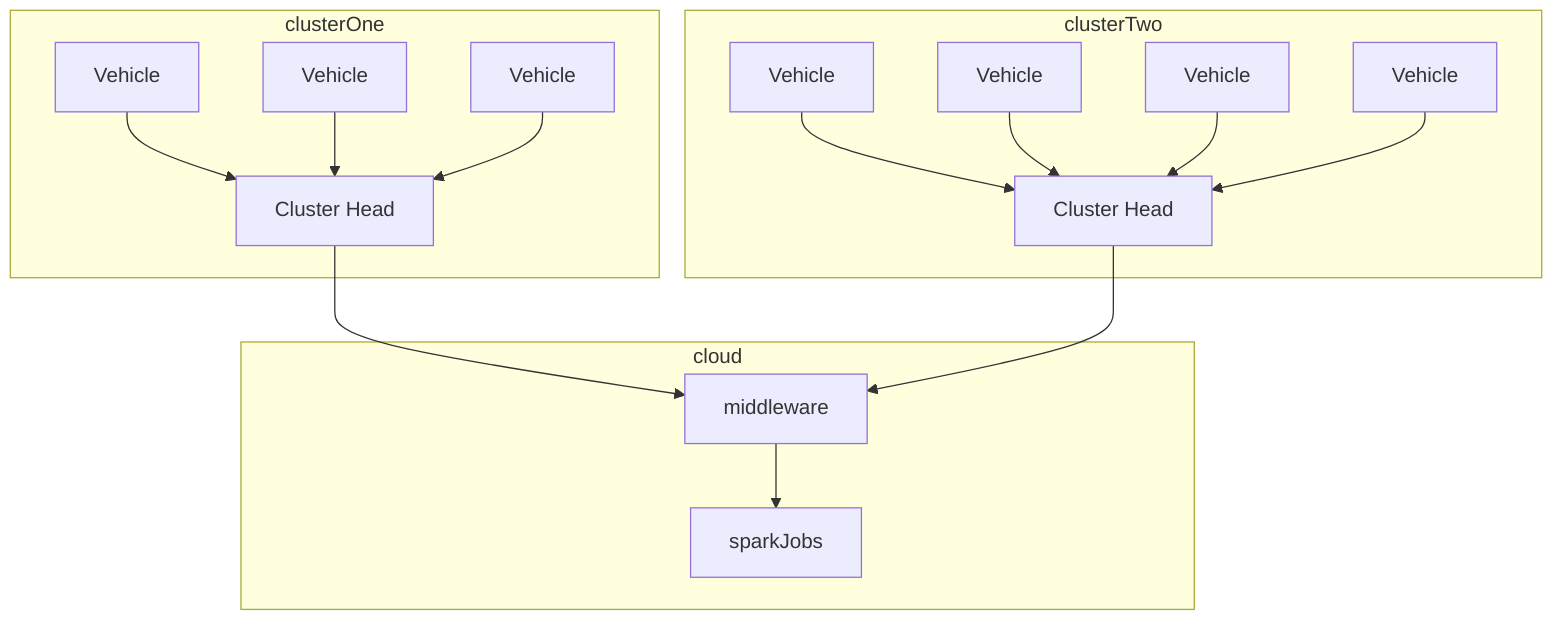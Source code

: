 graph TB
    subgraph cloud
      middleware --> sparkJobs
    end
    subgraph clusterOne
      v1[Vehicle] --> ch1[Cluster Head]
      v2[Vehicle] --> ch1
      v3[Vehicle] --> ch1
      ch1 --> middleware
    end
    subgraph clusterTwo
      v4[Vehicle] --> ch2[Cluster Head]
      v5[Vehicle] --> ch2
      v6[Vehicle] --> ch2
      v7[Vehicle] --> ch2
      ch2 --> middleware
    end